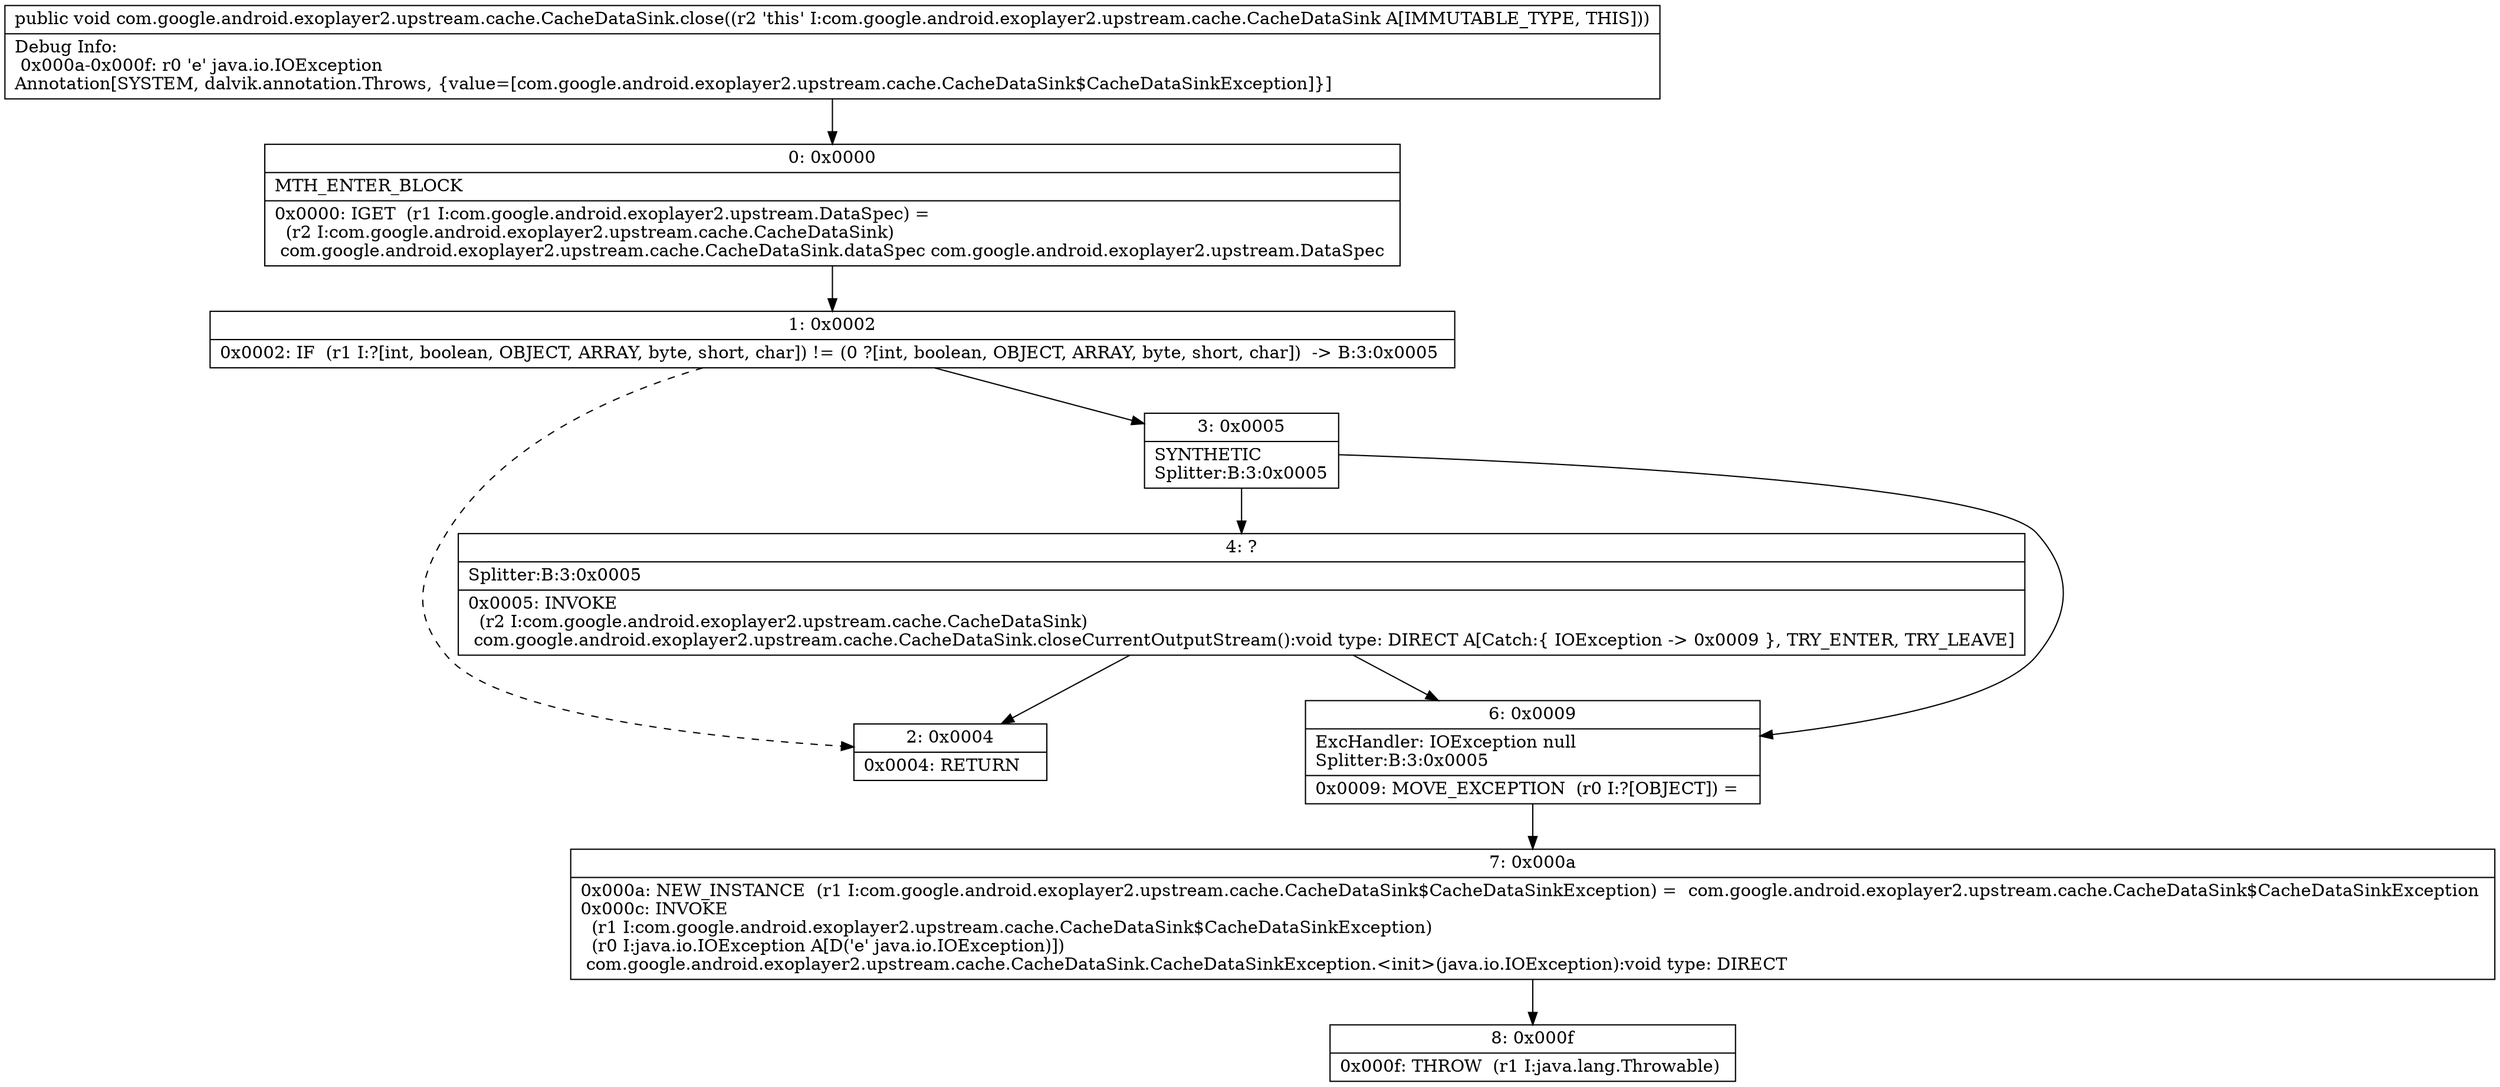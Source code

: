 digraph "CFG forcom.google.android.exoplayer2.upstream.cache.CacheDataSink.close()V" {
Node_0 [shape=record,label="{0\:\ 0x0000|MTH_ENTER_BLOCK\l|0x0000: IGET  (r1 I:com.google.android.exoplayer2.upstream.DataSpec) = \l  (r2 I:com.google.android.exoplayer2.upstream.cache.CacheDataSink)\l com.google.android.exoplayer2.upstream.cache.CacheDataSink.dataSpec com.google.android.exoplayer2.upstream.DataSpec \l}"];
Node_1 [shape=record,label="{1\:\ 0x0002|0x0002: IF  (r1 I:?[int, boolean, OBJECT, ARRAY, byte, short, char]) != (0 ?[int, boolean, OBJECT, ARRAY, byte, short, char])  \-\> B:3:0x0005 \l}"];
Node_2 [shape=record,label="{2\:\ 0x0004|0x0004: RETURN   \l}"];
Node_3 [shape=record,label="{3\:\ 0x0005|SYNTHETIC\lSplitter:B:3:0x0005\l}"];
Node_4 [shape=record,label="{4\:\ ?|Splitter:B:3:0x0005\l|0x0005: INVOKE  \l  (r2 I:com.google.android.exoplayer2.upstream.cache.CacheDataSink)\l com.google.android.exoplayer2.upstream.cache.CacheDataSink.closeCurrentOutputStream():void type: DIRECT A[Catch:\{ IOException \-\> 0x0009 \}, TRY_ENTER, TRY_LEAVE]\l}"];
Node_6 [shape=record,label="{6\:\ 0x0009|ExcHandler: IOException null\lSplitter:B:3:0x0005\l|0x0009: MOVE_EXCEPTION  (r0 I:?[OBJECT]) =  \l}"];
Node_7 [shape=record,label="{7\:\ 0x000a|0x000a: NEW_INSTANCE  (r1 I:com.google.android.exoplayer2.upstream.cache.CacheDataSink$CacheDataSinkException) =  com.google.android.exoplayer2.upstream.cache.CacheDataSink$CacheDataSinkException \l0x000c: INVOKE  \l  (r1 I:com.google.android.exoplayer2.upstream.cache.CacheDataSink$CacheDataSinkException)\l  (r0 I:java.io.IOException A[D('e' java.io.IOException)])\l com.google.android.exoplayer2.upstream.cache.CacheDataSink.CacheDataSinkException.\<init\>(java.io.IOException):void type: DIRECT \l}"];
Node_8 [shape=record,label="{8\:\ 0x000f|0x000f: THROW  (r1 I:java.lang.Throwable) \l}"];
MethodNode[shape=record,label="{public void com.google.android.exoplayer2.upstream.cache.CacheDataSink.close((r2 'this' I:com.google.android.exoplayer2.upstream.cache.CacheDataSink A[IMMUTABLE_TYPE, THIS]))  | Debug Info:\l  0x000a\-0x000f: r0 'e' java.io.IOException\lAnnotation[SYSTEM, dalvik.annotation.Throws, \{value=[com.google.android.exoplayer2.upstream.cache.CacheDataSink$CacheDataSinkException]\}]\l}"];
MethodNode -> Node_0;
Node_0 -> Node_1;
Node_1 -> Node_2[style=dashed];
Node_1 -> Node_3;
Node_3 -> Node_4;
Node_3 -> Node_6;
Node_4 -> Node_6;
Node_4 -> Node_2;
Node_6 -> Node_7;
Node_7 -> Node_8;
}

